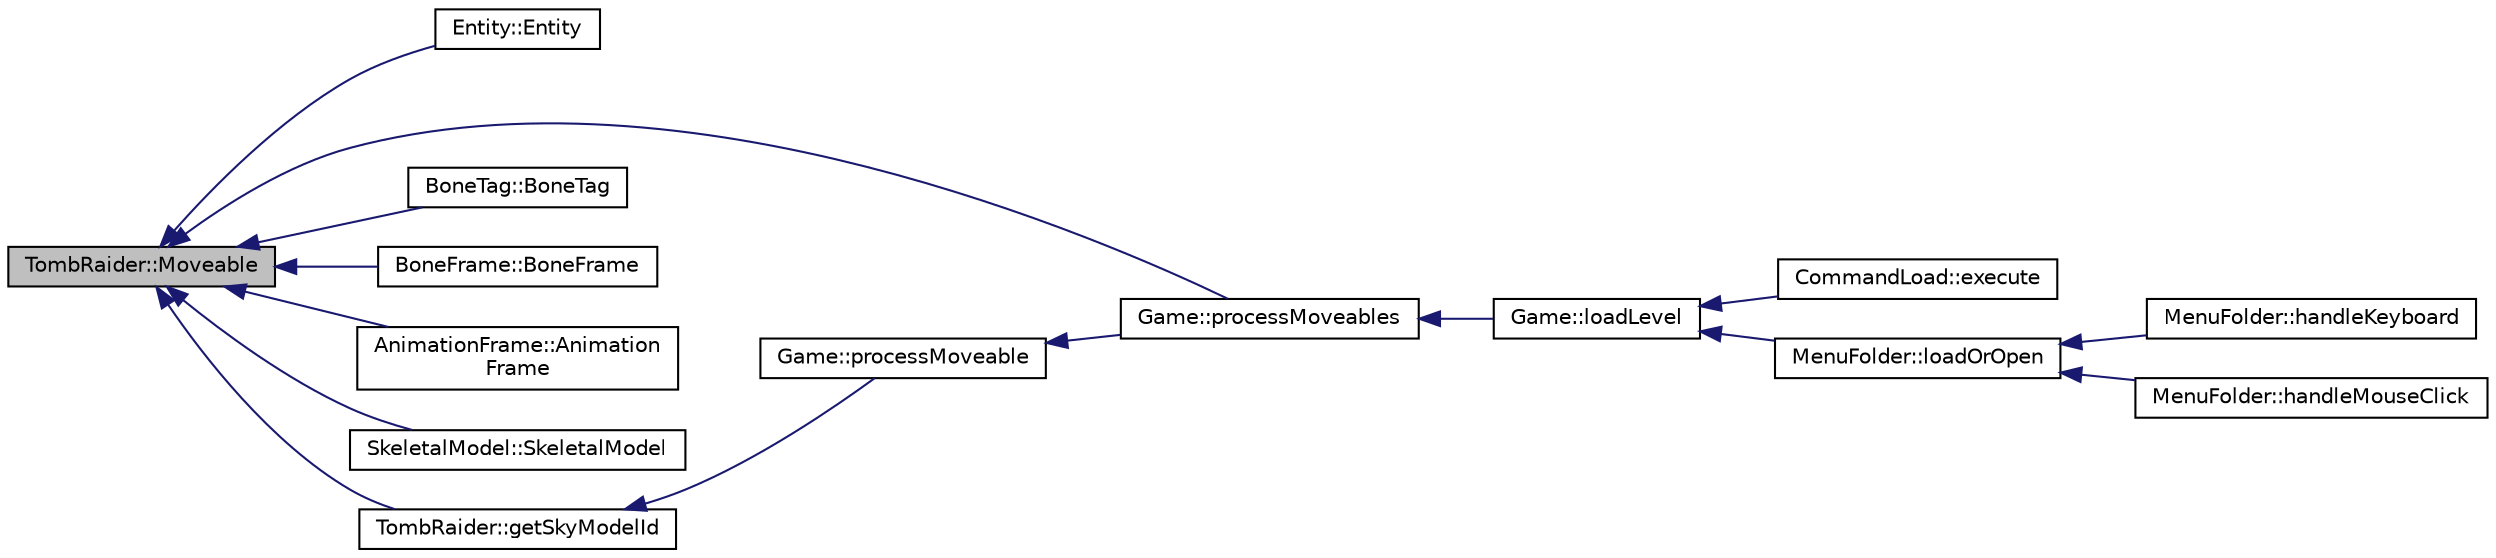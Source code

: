 digraph "TombRaider::Moveable"
{
 // INTERACTIVE_SVG=YES
  edge [fontname="Helvetica",fontsize="10",labelfontname="Helvetica",labelfontsize="10"];
  node [fontname="Helvetica",fontsize="10",shape=record];
  rankdir="LR";
  Node1 [label="TombRaider::Moveable",height=0.2,width=0.4,color="black", fillcolor="grey75", style="filled" fontcolor="black"];
  Node1 -> Node2 [dir="back",color="midnightblue",fontsize="10",style="solid",fontname="Helvetica"];
  Node2 [label="Entity::Entity",height=0.2,width=0.4,color="black", fillcolor="white", style="filled",URL="$class_entity.html#af6458e95204074a004c1721eb4811032"];
  Node1 -> Node3 [dir="back",color="midnightblue",fontsize="10",style="solid",fontname="Helvetica"];
  Node3 [label="Game::processMoveables",height=0.2,width=0.4,color="black", fillcolor="white", style="filled",URL="$class_game.html#a12754fc035b3671849e6a2337c1b1841"];
  Node3 -> Node4 [dir="back",color="midnightblue",fontsize="10",style="solid",fontname="Helvetica"];
  Node4 [label="Game::loadLevel",height=0.2,width=0.4,color="black", fillcolor="white", style="filled",URL="$class_game.html#a864d3ae5a554c8857118c48253ef7646"];
  Node4 -> Node5 [dir="back",color="midnightblue",fontsize="10",style="solid",fontname="Helvetica"];
  Node5 [label="CommandLoad::execute",height=0.2,width=0.4,color="black", fillcolor="white", style="filled",URL="$class_command_load.html#adedad35b259d83967ad67940c0dd984c"];
  Node4 -> Node6 [dir="back",color="midnightblue",fontsize="10",style="solid",fontname="Helvetica"];
  Node6 [label="MenuFolder::loadOrOpen",height=0.2,width=0.4,color="black", fillcolor="white", style="filled",URL="$class_menu_folder.html#ad4ecbd0af8832a0f1de508de38bd1cb9"];
  Node6 -> Node7 [dir="back",color="midnightblue",fontsize="10",style="solid",fontname="Helvetica"];
  Node7 [label="MenuFolder::handleKeyboard",height=0.2,width=0.4,color="black", fillcolor="white", style="filled",URL="$class_menu_folder.html#a17dce032179efbe86de9d4f780f0b08b"];
  Node6 -> Node8 [dir="back",color="midnightblue",fontsize="10",style="solid",fontname="Helvetica"];
  Node8 [label="MenuFolder::handleMouseClick",height=0.2,width=0.4,color="black", fillcolor="white", style="filled",URL="$class_menu_folder.html#a7c48183312d473b42100e0f5ca4be4d5"];
  Node1 -> Node9 [dir="back",color="midnightblue",fontsize="10",style="solid",fontname="Helvetica"];
  Node9 [label="BoneTag::BoneTag",height=0.2,width=0.4,color="black", fillcolor="white", style="filled",URL="$class_bone_tag.html#acffc46d14d55e7a02a99c303ccea8612"];
  Node1 -> Node10 [dir="back",color="midnightblue",fontsize="10",style="solid",fontname="Helvetica"];
  Node10 [label="BoneFrame::BoneFrame",height=0.2,width=0.4,color="black", fillcolor="white", style="filled",URL="$class_bone_frame.html#a255c889be77832353e423b9b527cc70d"];
  Node1 -> Node11 [dir="back",color="midnightblue",fontsize="10",style="solid",fontname="Helvetica"];
  Node11 [label="AnimationFrame::Animation\lFrame",height=0.2,width=0.4,color="black", fillcolor="white", style="filled",URL="$class_animation_frame.html#a81b1a7712a68629f8ddddc5c5fc2b721"];
  Node1 -> Node12 [dir="back",color="midnightblue",fontsize="10",style="solid",fontname="Helvetica"];
  Node12 [label="SkeletalModel::SkeletalModel",height=0.2,width=0.4,color="black", fillcolor="white", style="filled",URL="$class_skeletal_model.html#a154ab17a39304b1cdfdc85b1417708ac"];
  Node1 -> Node13 [dir="back",color="midnightblue",fontsize="10",style="solid",fontname="Helvetica"];
  Node13 [label="TombRaider::getSkyModelId",height=0.2,width=0.4,color="black", fillcolor="white", style="filled",URL="$class_tomb_raider.html#a8a4a85794c5de51f98decf07e34e962a",tooltip="Get sky mesh ID. "];
  Node13 -> Node14 [dir="back",color="midnightblue",fontsize="10",style="solid",fontname="Helvetica"];
  Node14 [label="Game::processMoveable",height=0.2,width=0.4,color="black", fillcolor="white", style="filled",URL="$class_game.html#a157070b2fbcc214ee3ed5bb2e723a6ac"];
  Node14 -> Node3 [dir="back",color="midnightblue",fontsize="10",style="solid",fontname="Helvetica"];
}
